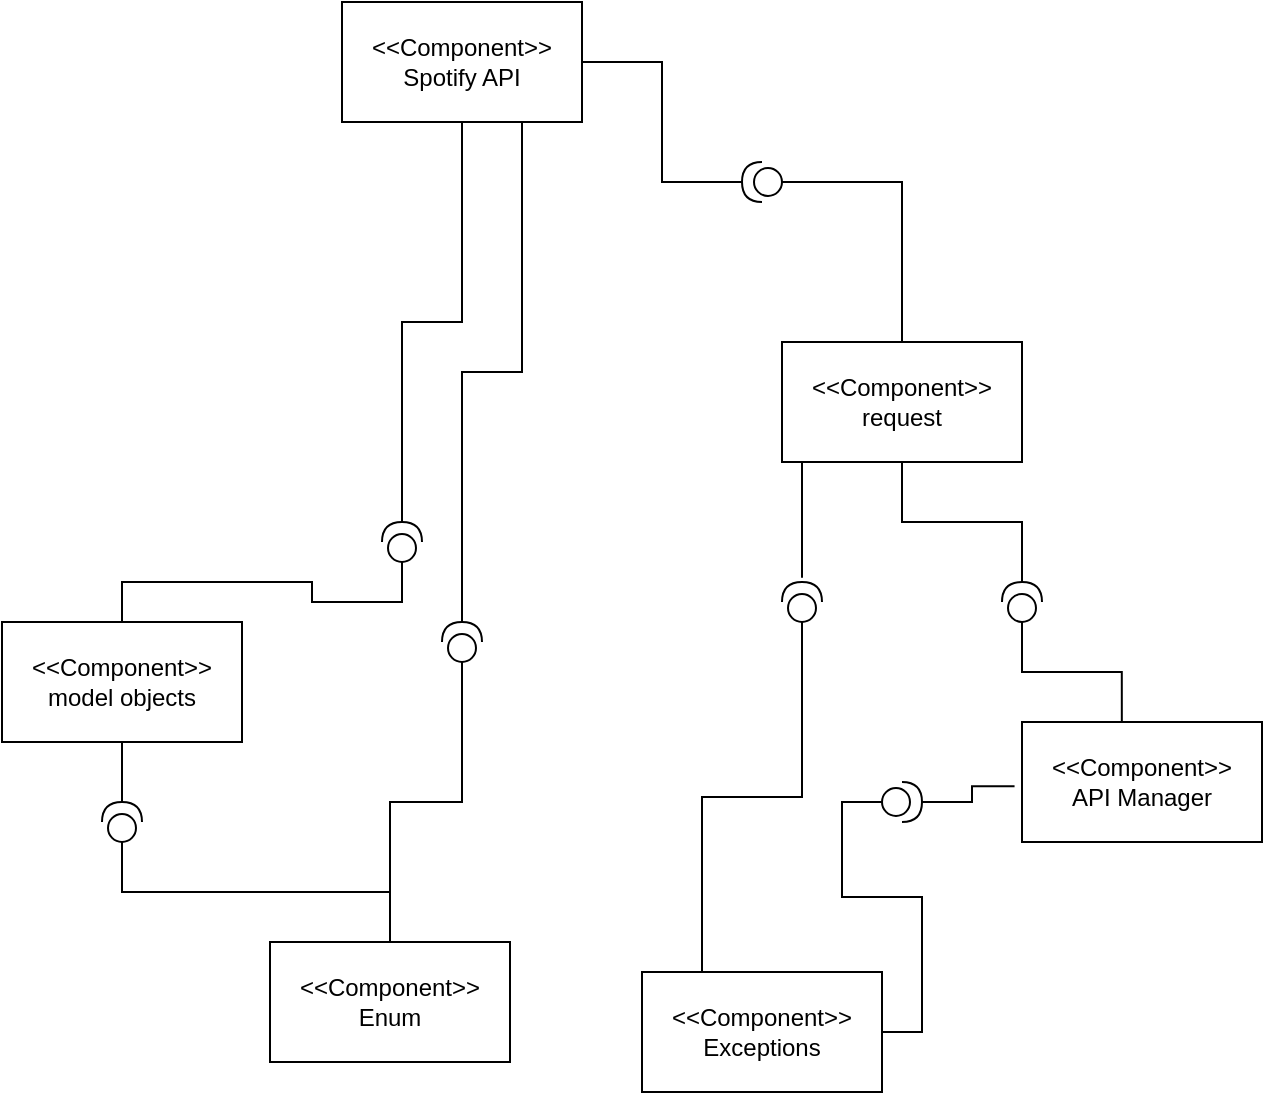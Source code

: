 <mxfile version="23.1.5" type="github">
  <diagram name="Página-1" id="K_0XEcPfIA9sb1Hyq9cF">
    <mxGraphModel dx="2018" dy="1146" grid="1" gridSize="10" guides="1" tooltips="1" connect="1" arrows="1" fold="1" page="1" pageScale="1" pageWidth="827" pageHeight="1169" math="0" shadow="0">
      <root>
        <mxCell id="0" />
        <mxCell id="1" parent="0" />
        <mxCell id="KdV0-iH_BiOwfUh5TcL3-26" style="edgeStyle=orthogonalEdgeStyle;rounded=0;orthogonalLoop=1;jettySize=auto;html=1;exitX=1;exitY=0.5;exitDx=0;exitDy=0;entryX=1;entryY=0.5;entryDx=0;entryDy=0;entryPerimeter=0;endArrow=none;endFill=0;" edge="1" parent="1" source="KdV0-iH_BiOwfUh5TcL3-1" target="KdV0-iH_BiOwfUh5TcL3-27">
          <mxGeometry relative="1" as="geometry">
            <mxPoint x="480" y="210" as="targetPoint" />
          </mxGeometry>
        </mxCell>
        <mxCell id="KdV0-iH_BiOwfUh5TcL3-1" value="&amp;lt;&amp;lt;Component&amp;gt;&amp;gt;&lt;br&gt;Spotify API" style="rounded=0;whiteSpace=wrap;html=1;" vertex="1" parent="1">
          <mxGeometry x="330" y="100" width="120" height="60" as="geometry" />
        </mxCell>
        <mxCell id="KdV0-iH_BiOwfUh5TcL3-6" style="edgeStyle=orthogonalEdgeStyle;rounded=0;orthogonalLoop=1;jettySize=auto;html=1;exitX=0;exitY=0.5;exitDx=0;exitDy=0;exitPerimeter=0;endArrow=none;endFill=0;entryX=0.25;entryY=0;entryDx=0;entryDy=0;" edge="1" parent="1" source="KdV0-iH_BiOwfUh5TcL3-2" target="KdV0-iH_BiOwfUh5TcL3-8">
          <mxGeometry relative="1" as="geometry">
            <mxPoint x="350" y="460" as="targetPoint" />
          </mxGeometry>
        </mxCell>
        <mxCell id="KdV0-iH_BiOwfUh5TcL3-2" value="" style="shape=providedRequiredInterface;html=1;verticalLabelPosition=bottom;sketch=0;rotation=-90;" vertex="1" parent="1">
          <mxGeometry x="550" y="390" width="20" height="20" as="geometry" />
        </mxCell>
        <mxCell id="KdV0-iH_BiOwfUh5TcL3-5" style="edgeStyle=orthogonalEdgeStyle;rounded=0;orthogonalLoop=1;jettySize=auto;html=1;exitX=1.106;exitY=0.5;exitDx=0;exitDy=0;exitPerimeter=0;entryX=0;entryY=0.5;entryDx=0;entryDy=0;endArrow=none;endFill=0;" edge="1" parent="1" source="KdV0-iH_BiOwfUh5TcL3-2" target="KdV0-iH_BiOwfUh5TcL3-11">
          <mxGeometry relative="1" as="geometry">
            <mxPoint x="360.0" y="396.76" as="sourcePoint" />
            <mxPoint x="402.12" y="340" as="targetPoint" />
            <Array as="points">
              <mxPoint x="560" y="360" />
              <mxPoint x="560" y="360" />
            </Array>
          </mxGeometry>
        </mxCell>
        <mxCell id="KdV0-iH_BiOwfUh5TcL3-7" value="&amp;lt;&amp;lt;Component&amp;gt;&amp;gt;&lt;br&gt;Enum" style="rounded=0;whiteSpace=wrap;html=1;" vertex="1" parent="1">
          <mxGeometry x="294" y="570" width="120" height="60" as="geometry" />
        </mxCell>
        <mxCell id="KdV0-iH_BiOwfUh5TcL3-30" style="edgeStyle=orthogonalEdgeStyle;rounded=0;orthogonalLoop=1;jettySize=auto;html=1;exitX=1;exitY=0.5;exitDx=0;exitDy=0;endArrow=none;endFill=0;entryX=0;entryY=0.5;entryDx=0;entryDy=0;entryPerimeter=0;" edge="1" parent="1" source="KdV0-iH_BiOwfUh5TcL3-8" target="KdV0-iH_BiOwfUh5TcL3-29">
          <mxGeometry relative="1" as="geometry" />
        </mxCell>
        <mxCell id="KdV0-iH_BiOwfUh5TcL3-8" value="&amp;lt;&amp;lt;Component&amp;gt;&amp;gt;&lt;br&gt;Exceptions" style="rounded=0;whiteSpace=wrap;html=1;" vertex="1" parent="1">
          <mxGeometry x="480" y="585" width="120" height="60" as="geometry" />
        </mxCell>
        <mxCell id="KdV0-iH_BiOwfUh5TcL3-9" value="&amp;lt;&amp;lt;Component&amp;gt;&amp;gt;&lt;br&gt;API Manager" style="rounded=0;whiteSpace=wrap;html=1;" vertex="1" parent="1">
          <mxGeometry x="670" y="460" width="120" height="60" as="geometry" />
        </mxCell>
        <mxCell id="KdV0-iH_BiOwfUh5TcL3-10" value="&amp;lt;&amp;lt;Component&amp;gt;&amp;gt;&lt;br&gt;model objects" style="rounded=0;whiteSpace=wrap;html=1;" vertex="1" parent="1">
          <mxGeometry x="160" y="410" width="120" height="60" as="geometry" />
        </mxCell>
        <mxCell id="KdV0-iH_BiOwfUh5TcL3-11" value="&amp;lt;&amp;lt;Component&amp;gt;&amp;gt;&lt;br&gt;request" style="rounded=0;whiteSpace=wrap;html=1;" vertex="1" parent="1">
          <mxGeometry x="550" y="270" width="120" height="60" as="geometry" />
        </mxCell>
        <mxCell id="KdV0-iH_BiOwfUh5TcL3-16" value="" style="shape=providedRequiredInterface;html=1;verticalLabelPosition=bottom;sketch=0;rotation=-90;" vertex="1" parent="1">
          <mxGeometry x="660" y="390" width="20" height="20" as="geometry" />
        </mxCell>
        <mxCell id="KdV0-iH_BiOwfUh5TcL3-18" style="edgeStyle=orthogonalEdgeStyle;rounded=0;orthogonalLoop=1;jettySize=auto;html=1;exitX=0.5;exitY=1;exitDx=0;exitDy=0;entryX=1;entryY=0.5;entryDx=0;entryDy=0;entryPerimeter=0;endArrow=none;endFill=0;" edge="1" parent="1" source="KdV0-iH_BiOwfUh5TcL3-11" target="KdV0-iH_BiOwfUh5TcL3-16">
          <mxGeometry relative="1" as="geometry" />
        </mxCell>
        <mxCell id="KdV0-iH_BiOwfUh5TcL3-19" style="edgeStyle=orthogonalEdgeStyle;rounded=0;orthogonalLoop=1;jettySize=auto;html=1;exitX=0;exitY=0.5;exitDx=0;exitDy=0;exitPerimeter=0;entryX=0.416;entryY=0;entryDx=0;entryDy=0;entryPerimeter=0;endArrow=none;endFill=0;" edge="1" parent="1" source="KdV0-iH_BiOwfUh5TcL3-16" target="KdV0-iH_BiOwfUh5TcL3-9">
          <mxGeometry relative="1" as="geometry" />
        </mxCell>
        <mxCell id="KdV0-iH_BiOwfUh5TcL3-23" style="edgeStyle=orthogonalEdgeStyle;rounded=0;orthogonalLoop=1;jettySize=auto;html=1;exitX=1;exitY=0.5;exitDx=0;exitDy=0;exitPerimeter=0;entryX=0.5;entryY=1;entryDx=0;entryDy=0;endArrow=none;endFill=0;" edge="1" parent="1" source="KdV0-iH_BiOwfUh5TcL3-20" target="KdV0-iH_BiOwfUh5TcL3-1">
          <mxGeometry relative="1" as="geometry" />
        </mxCell>
        <mxCell id="KdV0-iH_BiOwfUh5TcL3-20" value="" style="shape=providedRequiredInterface;html=1;verticalLabelPosition=bottom;sketch=0;rotation=-90;" vertex="1" parent="1">
          <mxGeometry x="350" y="360" width="20" height="20" as="geometry" />
        </mxCell>
        <mxCell id="KdV0-iH_BiOwfUh5TcL3-25" style="edgeStyle=orthogonalEdgeStyle;rounded=0;orthogonalLoop=1;jettySize=auto;html=1;exitX=1;exitY=0.5;exitDx=0;exitDy=0;exitPerimeter=0;entryX=0.75;entryY=1;entryDx=0;entryDy=0;endArrow=none;endFill=0;" edge="1" parent="1" source="KdV0-iH_BiOwfUh5TcL3-21" target="KdV0-iH_BiOwfUh5TcL3-1">
          <mxGeometry relative="1" as="geometry" />
        </mxCell>
        <mxCell id="KdV0-iH_BiOwfUh5TcL3-21" value="" style="shape=providedRequiredInterface;html=1;verticalLabelPosition=bottom;sketch=0;rotation=-90;" vertex="1" parent="1">
          <mxGeometry x="380" y="410" width="20" height="20" as="geometry" />
        </mxCell>
        <mxCell id="KdV0-iH_BiOwfUh5TcL3-22" style="edgeStyle=orthogonalEdgeStyle;rounded=0;orthogonalLoop=1;jettySize=auto;html=1;exitX=0.5;exitY=0;exitDx=0;exitDy=0;entryX=0;entryY=0.5;entryDx=0;entryDy=0;entryPerimeter=0;endArrow=none;endFill=0;" edge="1" parent="1" source="KdV0-iH_BiOwfUh5TcL3-10" target="KdV0-iH_BiOwfUh5TcL3-20">
          <mxGeometry relative="1" as="geometry" />
        </mxCell>
        <mxCell id="KdV0-iH_BiOwfUh5TcL3-24" style="edgeStyle=orthogonalEdgeStyle;rounded=0;orthogonalLoop=1;jettySize=auto;html=1;exitX=0.5;exitY=0;exitDx=0;exitDy=0;entryX=0;entryY=0.5;entryDx=0;entryDy=0;entryPerimeter=0;endArrow=none;endFill=0;" edge="1" parent="1" source="KdV0-iH_BiOwfUh5TcL3-7" target="KdV0-iH_BiOwfUh5TcL3-21">
          <mxGeometry relative="1" as="geometry" />
        </mxCell>
        <mxCell id="KdV0-iH_BiOwfUh5TcL3-28" style="edgeStyle=orthogonalEdgeStyle;rounded=0;orthogonalLoop=1;jettySize=auto;html=1;exitX=0;exitY=0.5;exitDx=0;exitDy=0;exitPerimeter=0;endArrow=none;endFill=0;" edge="1" parent="1" source="KdV0-iH_BiOwfUh5TcL3-27" target="KdV0-iH_BiOwfUh5TcL3-11">
          <mxGeometry relative="1" as="geometry" />
        </mxCell>
        <mxCell id="KdV0-iH_BiOwfUh5TcL3-27" value="" style="shape=providedRequiredInterface;html=1;verticalLabelPosition=bottom;sketch=0;rotation=-180;" vertex="1" parent="1">
          <mxGeometry x="530" y="180" width="20" height="20" as="geometry" />
        </mxCell>
        <mxCell id="KdV0-iH_BiOwfUh5TcL3-29" value="" style="shape=providedRequiredInterface;html=1;verticalLabelPosition=bottom;sketch=0;rotation=0;" vertex="1" parent="1">
          <mxGeometry x="600" y="490" width="20" height="20" as="geometry" />
        </mxCell>
        <mxCell id="KdV0-iH_BiOwfUh5TcL3-31" style="edgeStyle=orthogonalEdgeStyle;rounded=0;orthogonalLoop=1;jettySize=auto;html=1;exitX=1;exitY=0.5;exitDx=0;exitDy=0;exitPerimeter=0;entryX=-0.031;entryY=0.535;entryDx=0;entryDy=0;entryPerimeter=0;endArrow=none;endFill=0;" edge="1" parent="1" source="KdV0-iH_BiOwfUh5TcL3-29" target="KdV0-iH_BiOwfUh5TcL3-9">
          <mxGeometry relative="1" as="geometry" />
        </mxCell>
        <mxCell id="KdV0-iH_BiOwfUh5TcL3-33" style="edgeStyle=orthogonalEdgeStyle;rounded=0;orthogonalLoop=1;jettySize=auto;html=1;exitX=0;exitY=0.5;exitDx=0;exitDy=0;exitPerimeter=0;entryX=0.5;entryY=0;entryDx=0;entryDy=0;endArrow=none;endFill=0;" edge="1" parent="1" source="KdV0-iH_BiOwfUh5TcL3-32" target="KdV0-iH_BiOwfUh5TcL3-7">
          <mxGeometry relative="1" as="geometry" />
        </mxCell>
        <mxCell id="KdV0-iH_BiOwfUh5TcL3-34" style="edgeStyle=orthogonalEdgeStyle;rounded=0;orthogonalLoop=1;jettySize=auto;html=1;exitX=1;exitY=0.5;exitDx=0;exitDy=0;exitPerimeter=0;entryX=0.5;entryY=1;entryDx=0;entryDy=0;endArrow=none;endFill=0;" edge="1" parent="1" source="KdV0-iH_BiOwfUh5TcL3-32" target="KdV0-iH_BiOwfUh5TcL3-10">
          <mxGeometry relative="1" as="geometry" />
        </mxCell>
        <mxCell id="KdV0-iH_BiOwfUh5TcL3-32" value="" style="shape=providedRequiredInterface;html=1;verticalLabelPosition=bottom;sketch=0;rotation=-90;" vertex="1" parent="1">
          <mxGeometry x="210" y="500" width="20" height="20" as="geometry" />
        </mxCell>
      </root>
    </mxGraphModel>
  </diagram>
</mxfile>
